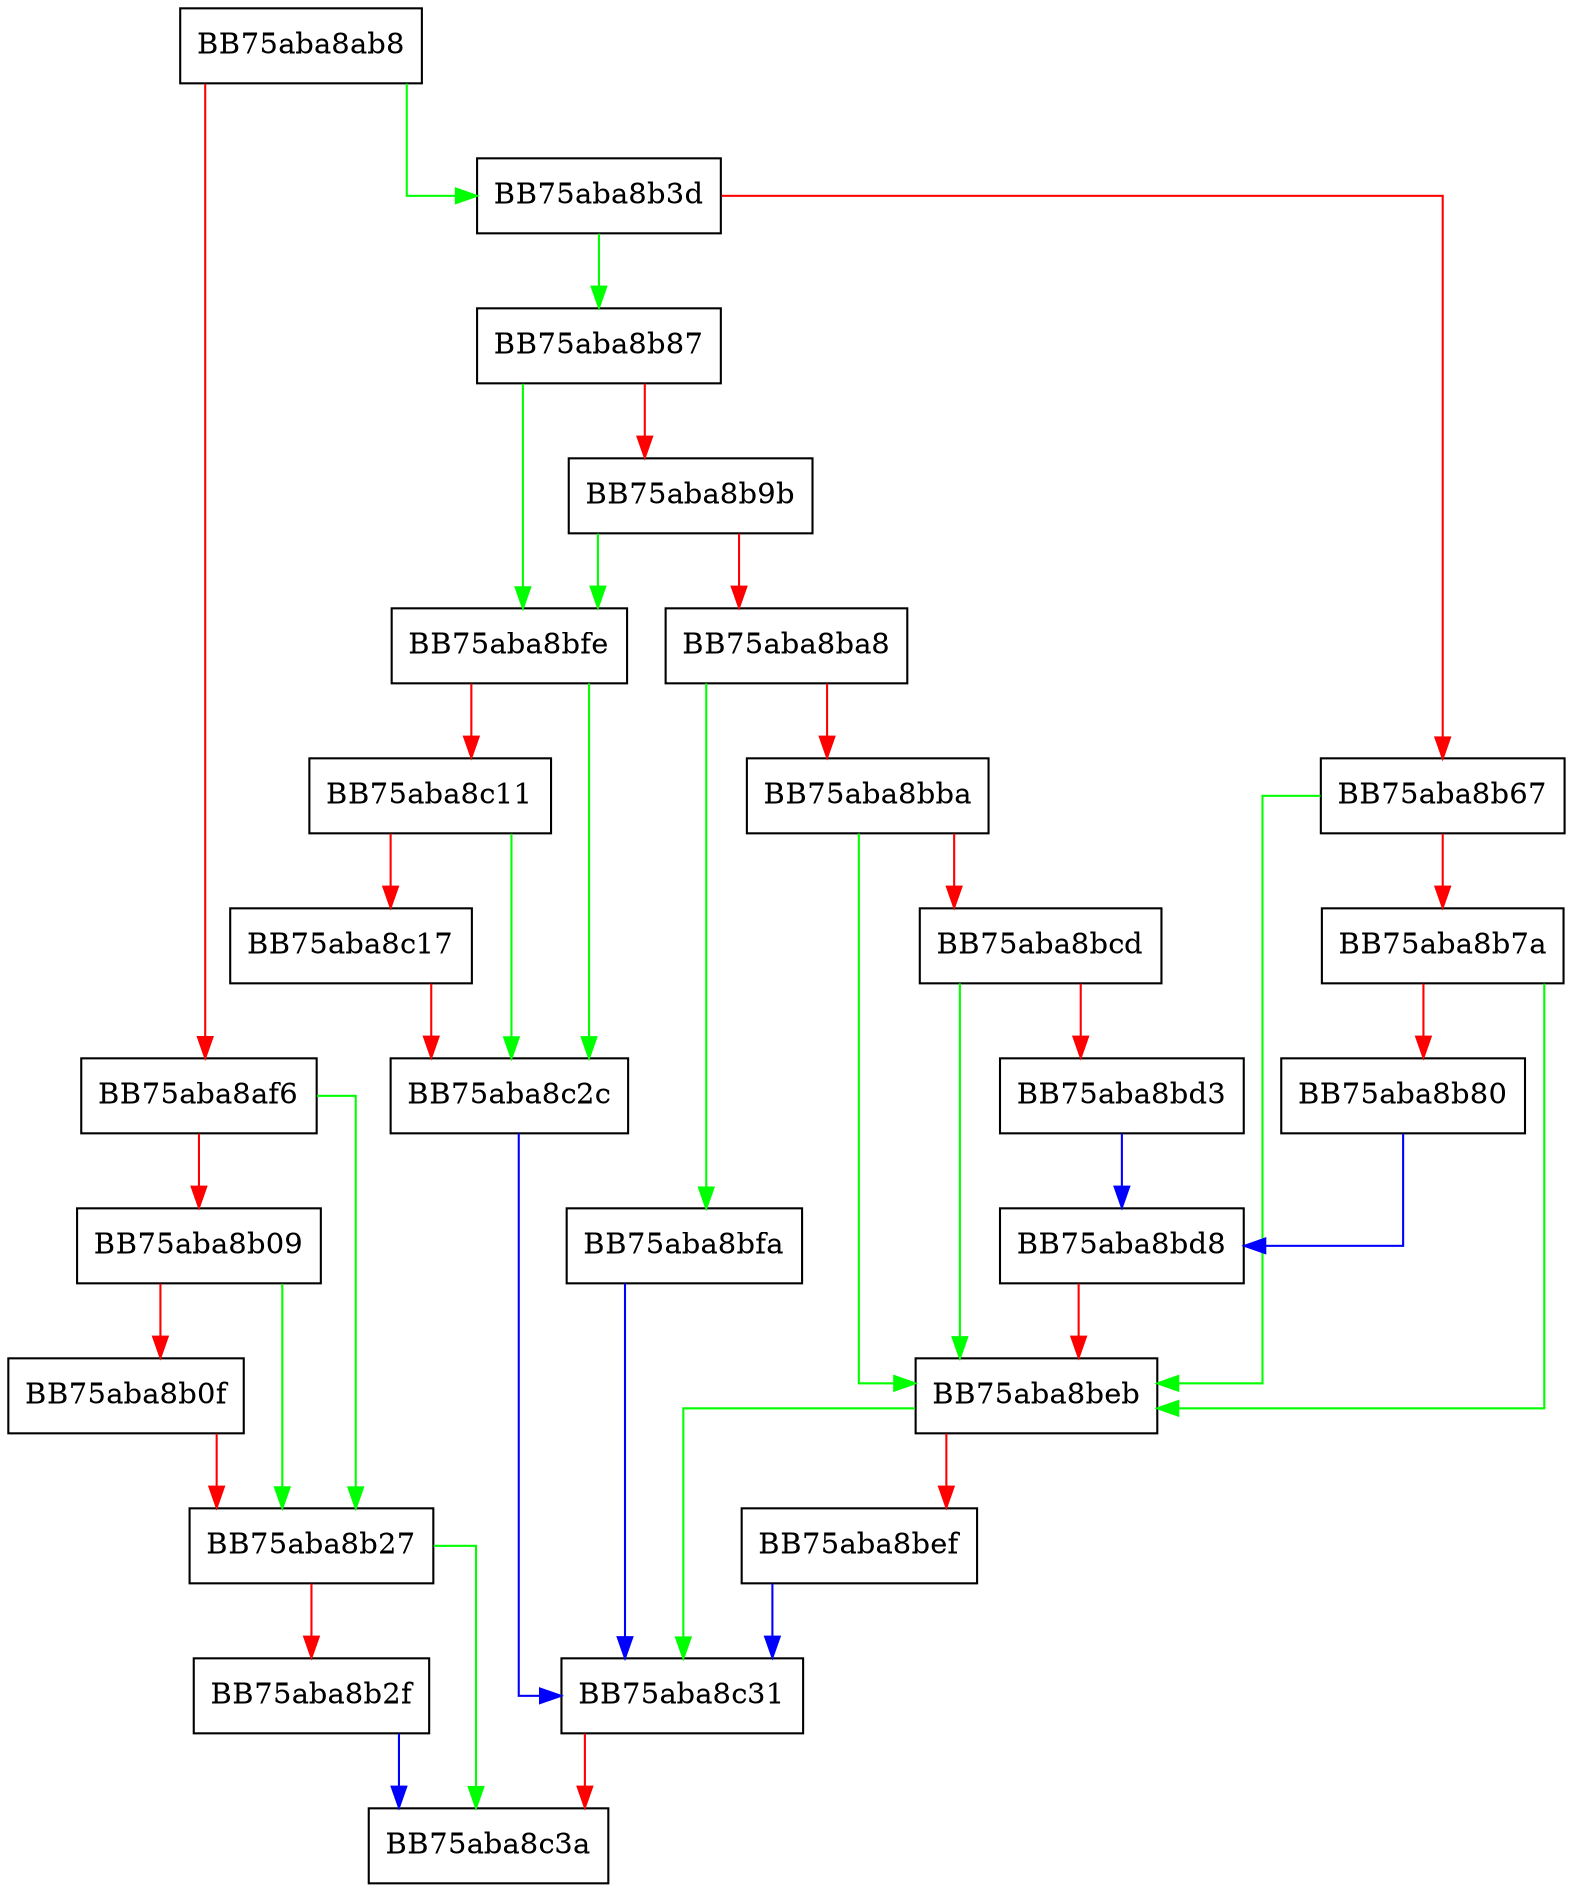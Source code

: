 digraph RemoveWFPFilter {
  node [shape="box"];
  graph [splines=ortho];
  BB75aba8ab8 -> BB75aba8b3d [color="green"];
  BB75aba8ab8 -> BB75aba8af6 [color="red"];
  BB75aba8af6 -> BB75aba8b27 [color="green"];
  BB75aba8af6 -> BB75aba8b09 [color="red"];
  BB75aba8b09 -> BB75aba8b27 [color="green"];
  BB75aba8b09 -> BB75aba8b0f [color="red"];
  BB75aba8b0f -> BB75aba8b27 [color="red"];
  BB75aba8b27 -> BB75aba8c3a [color="green"];
  BB75aba8b27 -> BB75aba8b2f [color="red"];
  BB75aba8b2f -> BB75aba8c3a [color="blue"];
  BB75aba8b3d -> BB75aba8b87 [color="green"];
  BB75aba8b3d -> BB75aba8b67 [color="red"];
  BB75aba8b67 -> BB75aba8beb [color="green"];
  BB75aba8b67 -> BB75aba8b7a [color="red"];
  BB75aba8b7a -> BB75aba8beb [color="green"];
  BB75aba8b7a -> BB75aba8b80 [color="red"];
  BB75aba8b80 -> BB75aba8bd8 [color="blue"];
  BB75aba8b87 -> BB75aba8bfe [color="green"];
  BB75aba8b87 -> BB75aba8b9b [color="red"];
  BB75aba8b9b -> BB75aba8bfe [color="green"];
  BB75aba8b9b -> BB75aba8ba8 [color="red"];
  BB75aba8ba8 -> BB75aba8bfa [color="green"];
  BB75aba8ba8 -> BB75aba8bba [color="red"];
  BB75aba8bba -> BB75aba8beb [color="green"];
  BB75aba8bba -> BB75aba8bcd [color="red"];
  BB75aba8bcd -> BB75aba8beb [color="green"];
  BB75aba8bcd -> BB75aba8bd3 [color="red"];
  BB75aba8bd3 -> BB75aba8bd8 [color="blue"];
  BB75aba8bd8 -> BB75aba8beb [color="red"];
  BB75aba8beb -> BB75aba8c31 [color="green"];
  BB75aba8beb -> BB75aba8bef [color="red"];
  BB75aba8bef -> BB75aba8c31 [color="blue"];
  BB75aba8bfa -> BB75aba8c31 [color="blue"];
  BB75aba8bfe -> BB75aba8c2c [color="green"];
  BB75aba8bfe -> BB75aba8c11 [color="red"];
  BB75aba8c11 -> BB75aba8c2c [color="green"];
  BB75aba8c11 -> BB75aba8c17 [color="red"];
  BB75aba8c17 -> BB75aba8c2c [color="red"];
  BB75aba8c2c -> BB75aba8c31 [color="blue"];
  BB75aba8c31 -> BB75aba8c3a [color="red"];
}